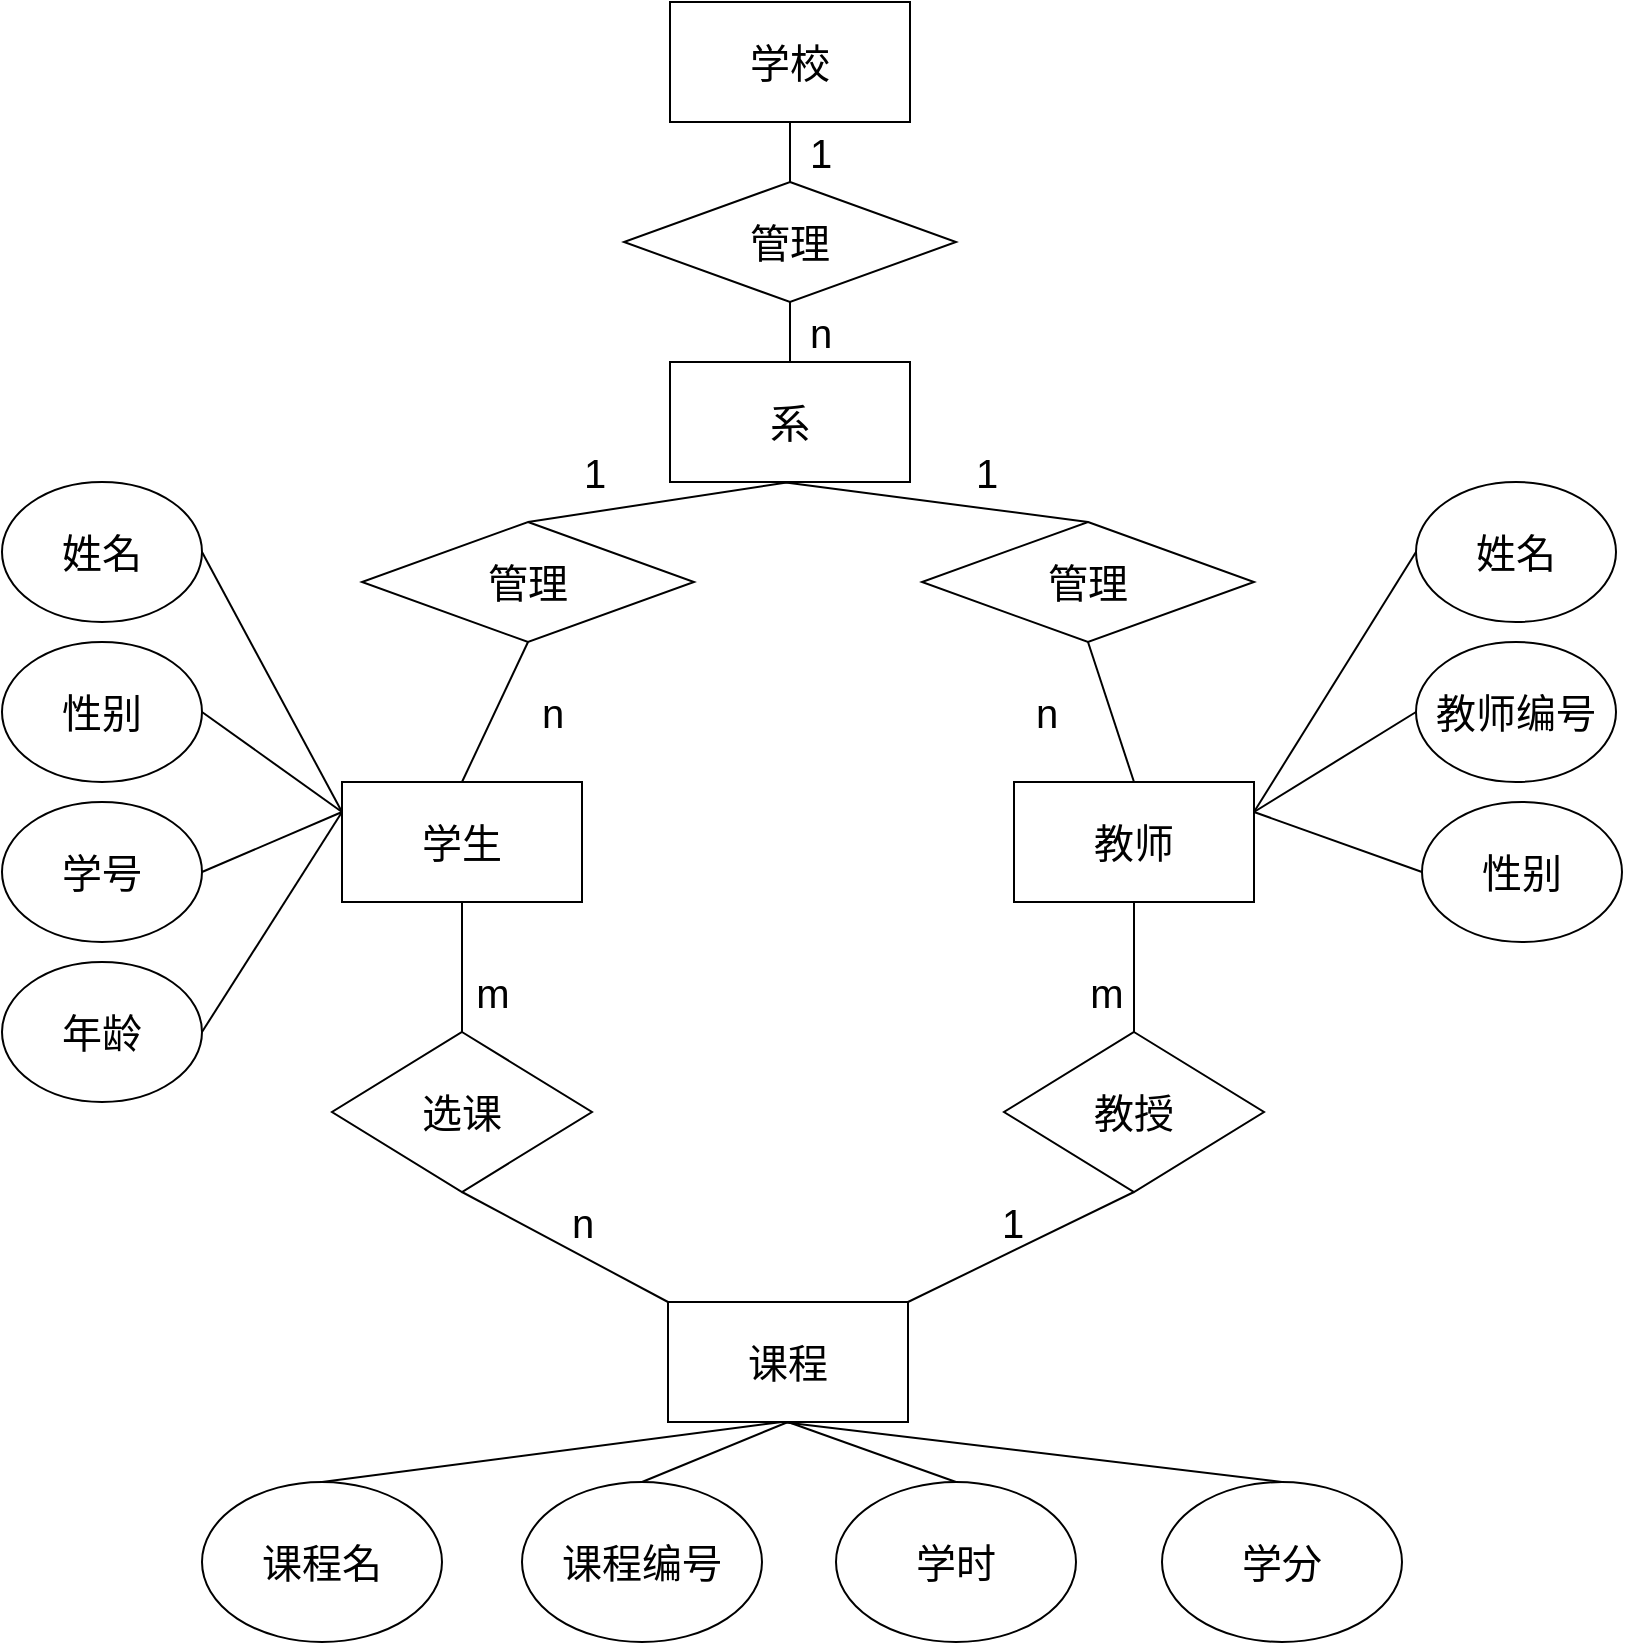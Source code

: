 <mxfile version="16.0.0" type="github"><diagram id="OpYGp7ETaqoPvzdDC9Zq" name="Page-1"><mxGraphModel dx="1483" dy="766" grid="1" gridSize="10" guides="1" tooltips="1" connect="1" arrows="1" fold="1" page="1" pageScale="1" pageWidth="827" pageHeight="1169" math="0" shadow="0"><root><mxCell id="0"/><mxCell id="1" parent="0"/><mxCell id="kh_NFyaxqY6wScd9lxbq-1" value="&lt;font style=&quot;font-size: 20px&quot;&gt;&lt;font style=&quot;font-size: 20px&quot;&gt;学校&lt;/font&gt;&lt;br&gt;&lt;/font&gt;" style="rounded=0;whiteSpace=wrap;html=1;" vertex="1" parent="1"><mxGeometry x="354" y="30" width="120" height="60" as="geometry"/></mxCell><mxCell id="kh_NFyaxqY6wScd9lxbq-3" value="管理" style="rhombus;whiteSpace=wrap;html=1;fontSize=20;" vertex="1" parent="1"><mxGeometry x="331" y="120" width="166" height="60" as="geometry"/></mxCell><mxCell id="kh_NFyaxqY6wScd9lxbq-6" value="1" style="text;html=1;align=center;verticalAlign=middle;resizable=0;points=[];autosize=1;strokeColor=none;fillColor=none;fontSize=20;" vertex="1" parent="1"><mxGeometry x="414" y="90" width="30" height="30" as="geometry"/></mxCell><mxCell id="kh_NFyaxqY6wScd9lxbq-9" value="系" style="rounded=0;whiteSpace=wrap;html=1;fontSize=20;" vertex="1" parent="1"><mxGeometry x="354" y="210" width="120" height="60" as="geometry"/></mxCell><mxCell id="kh_NFyaxqY6wScd9lxbq-10" value="n" style="text;html=1;align=center;verticalAlign=middle;resizable=0;points=[];autosize=1;strokeColor=none;fillColor=none;fontSize=20;" vertex="1" parent="1"><mxGeometry x="414" y="180" width="30" height="30" as="geometry"/></mxCell><mxCell id="kh_NFyaxqY6wScd9lxbq-12" value="年龄" style="ellipse;whiteSpace=wrap;html=1;fontSize=20;" vertex="1" parent="1"><mxGeometry x="20" y="510" width="100" height="70" as="geometry"/></mxCell><mxCell id="kh_NFyaxqY6wScd9lxbq-13" value="学号" style="ellipse;whiteSpace=wrap;html=1;fontSize=20;" vertex="1" parent="1"><mxGeometry x="20" y="430" width="100" height="70" as="geometry"/></mxCell><mxCell id="kh_NFyaxqY6wScd9lxbq-14" value="性别" style="ellipse;whiteSpace=wrap;html=1;fontSize=20;" vertex="1" parent="1"><mxGeometry x="20" y="350" width="100" height="70" as="geometry"/></mxCell><mxCell id="kh_NFyaxqY6wScd9lxbq-15" value="姓名" style="ellipse;whiteSpace=wrap;html=1;fontSize=20;" vertex="1" parent="1"><mxGeometry x="20" y="270" width="100" height="70" as="geometry"/></mxCell><mxCell id="kh_NFyaxqY6wScd9lxbq-16" value="学生" style="rounded=0;whiteSpace=wrap;html=1;fontSize=20;" vertex="1" parent="1"><mxGeometry x="190" y="420" width="120" height="60" as="geometry"/></mxCell><mxCell id="kh_NFyaxqY6wScd9lxbq-17" value="" style="endArrow=none;html=1;rounded=0;fontSize=20;entryX=1;entryY=0.5;entryDx=0;entryDy=0;exitX=0;exitY=0.25;exitDx=0;exitDy=0;" edge="1" parent="1" source="kh_NFyaxqY6wScd9lxbq-16" target="kh_NFyaxqY6wScd9lxbq-15"><mxGeometry width="50" height="50" relative="1" as="geometry"><mxPoint x="100" y="370" as="sourcePoint"/><mxPoint x="150" y="320" as="targetPoint"/><Array as="points"/></mxGeometry></mxCell><mxCell id="kh_NFyaxqY6wScd9lxbq-18" value="" style="endArrow=none;html=1;rounded=0;fontSize=20;exitX=1;exitY=0.5;exitDx=0;exitDy=0;entryX=0;entryY=0.25;entryDx=0;entryDy=0;" edge="1" parent="1" source="kh_NFyaxqY6wScd9lxbq-14" target="kh_NFyaxqY6wScd9lxbq-16"><mxGeometry width="50" height="50" relative="1" as="geometry"><mxPoint x="100" y="370" as="sourcePoint"/><mxPoint x="200" y="340" as="targetPoint"/></mxGeometry></mxCell><mxCell id="kh_NFyaxqY6wScd9lxbq-19" value="" style="endArrow=none;html=1;rounded=0;fontSize=20;entryX=0;entryY=0.25;entryDx=0;entryDy=0;exitX=1;exitY=0.5;exitDx=0;exitDy=0;" edge="1" parent="1" source="kh_NFyaxqY6wScd9lxbq-13" target="kh_NFyaxqY6wScd9lxbq-16"><mxGeometry width="50" height="50" relative="1" as="geometry"><mxPoint x="100" y="370" as="sourcePoint"/><mxPoint x="150" y="320" as="targetPoint"/></mxGeometry></mxCell><mxCell id="kh_NFyaxqY6wScd9lxbq-20" value="" style="endArrow=none;html=1;rounded=0;fontSize=20;entryX=0;entryY=0.25;entryDx=0;entryDy=0;exitX=1;exitY=0.5;exitDx=0;exitDy=0;" edge="1" parent="1" source="kh_NFyaxqY6wScd9lxbq-12" target="kh_NFyaxqY6wScd9lxbq-16"><mxGeometry width="50" height="50" relative="1" as="geometry"><mxPoint x="100" y="470" as="sourcePoint"/><mxPoint x="150" y="420" as="targetPoint"/></mxGeometry></mxCell><mxCell id="kh_NFyaxqY6wScd9lxbq-22" value="管理" style="rhombus;whiteSpace=wrap;html=1;fontSize=20;" vertex="1" parent="1"><mxGeometry x="200" y="290" width="166" height="60" as="geometry"/></mxCell><mxCell id="kh_NFyaxqY6wScd9lxbq-23" value="管理" style="rhombus;whiteSpace=wrap;html=1;fontSize=20;" vertex="1" parent="1"><mxGeometry x="480" y="290" width="166" height="60" as="geometry"/></mxCell><mxCell id="kh_NFyaxqY6wScd9lxbq-25" value="姓名" style="ellipse;whiteSpace=wrap;html=1;fontSize=20;" vertex="1" parent="1"><mxGeometry x="727" y="270" width="100" height="70" as="geometry"/></mxCell><mxCell id="kh_NFyaxqY6wScd9lxbq-27" value="" style="endArrow=none;html=1;rounded=0;fontSize=20;entryX=0.5;entryY=1;entryDx=0;entryDy=0;exitX=0.5;exitY=0;exitDx=0;exitDy=0;" edge="1" parent="1" source="kh_NFyaxqY6wScd9lxbq-22" target="kh_NFyaxqY6wScd9lxbq-9"><mxGeometry width="50" height="50" relative="1" as="geometry"><mxPoint x="340" y="400" as="sourcePoint"/><mxPoint x="390" y="350" as="targetPoint"/></mxGeometry></mxCell><mxCell id="kh_NFyaxqY6wScd9lxbq-28" value="" style="endArrow=none;html=1;rounded=0;fontSize=20;exitX=0.5;exitY=0;exitDx=0;exitDy=0;" edge="1" parent="1" source="kh_NFyaxqY6wScd9lxbq-23"><mxGeometry width="50" height="50" relative="1" as="geometry"><mxPoint x="340" y="400" as="sourcePoint"/><mxPoint x="410" y="270" as="targetPoint"/></mxGeometry></mxCell><mxCell id="kh_NFyaxqY6wScd9lxbq-33" value="" style="endArrow=none;html=1;rounded=0;fontSize=20;entryX=0.5;entryY=1;entryDx=0;entryDy=0;exitX=0.5;exitY=0;exitDx=0;exitDy=0;" edge="1" parent="1" source="kh_NFyaxqY6wScd9lxbq-3" target="kh_NFyaxqY6wScd9lxbq-1"><mxGeometry width="50" height="50" relative="1" as="geometry"><mxPoint x="340" y="300" as="sourcePoint"/><mxPoint x="390" y="250" as="targetPoint"/></mxGeometry></mxCell><mxCell id="kh_NFyaxqY6wScd9lxbq-34" value="" style="endArrow=none;html=1;rounded=0;fontSize=20;entryX=0.5;entryY=1;entryDx=0;entryDy=0;exitX=0.5;exitY=0;exitDx=0;exitDy=0;" edge="1" parent="1" source="kh_NFyaxqY6wScd9lxbq-9" target="kh_NFyaxqY6wScd9lxbq-3"><mxGeometry width="50" height="50" relative="1" as="geometry"><mxPoint x="340" y="300" as="sourcePoint"/><mxPoint x="390" y="250" as="targetPoint"/></mxGeometry></mxCell><mxCell id="kh_NFyaxqY6wScd9lxbq-35" value="1" style="text;html=1;align=center;verticalAlign=middle;resizable=0;points=[];autosize=1;strokeColor=none;fillColor=none;fontSize=20;" vertex="1" parent="1"><mxGeometry x="301" y="250" width="30" height="30" as="geometry"/></mxCell><mxCell id="kh_NFyaxqY6wScd9lxbq-36" value="1" style="text;html=1;align=center;verticalAlign=middle;resizable=0;points=[];autosize=1;strokeColor=none;fillColor=none;fontSize=20;" vertex="1" parent="1"><mxGeometry x="497" y="250" width="30" height="30" as="geometry"/></mxCell><mxCell id="kh_NFyaxqY6wScd9lxbq-37" value="" style="endArrow=none;html=1;rounded=0;fontSize=20;entryX=0.5;entryY=1;entryDx=0;entryDy=0;exitX=0.5;exitY=0;exitDx=0;exitDy=0;" edge="1" parent="1" source="kh_NFyaxqY6wScd9lxbq-39" target="kh_NFyaxqY6wScd9lxbq-23"><mxGeometry width="50" height="50" relative="1" as="geometry"><mxPoint x="590" y="410" as="sourcePoint"/><mxPoint x="390" y="300" as="targetPoint"/></mxGeometry></mxCell><mxCell id="kh_NFyaxqY6wScd9lxbq-38" value="" style="endArrow=none;html=1;rounded=0;fontSize=20;entryX=0.5;entryY=1;entryDx=0;entryDy=0;exitX=0.5;exitY=0;exitDx=0;exitDy=0;" edge="1" parent="1" source="kh_NFyaxqY6wScd9lxbq-16" target="kh_NFyaxqY6wScd9lxbq-22"><mxGeometry width="50" height="50" relative="1" as="geometry"><mxPoint x="340" y="350" as="sourcePoint"/><mxPoint x="390" y="300" as="targetPoint"/><Array as="points"/></mxGeometry></mxCell><mxCell id="kh_NFyaxqY6wScd9lxbq-39" value="教师" style="rounded=0;whiteSpace=wrap;html=1;fontSize=20;" vertex="1" parent="1"><mxGeometry x="526" y="420" width="120" height="60" as="geometry"/></mxCell><mxCell id="kh_NFyaxqY6wScd9lxbq-45" value="教师编号" style="ellipse;whiteSpace=wrap;html=1;fontSize=20;" vertex="1" parent="1"><mxGeometry x="727" y="350" width="100" height="70" as="geometry"/></mxCell><mxCell id="kh_NFyaxqY6wScd9lxbq-46" value="&lt;div&gt;性别&lt;/div&gt;" style="ellipse;whiteSpace=wrap;html=1;fontSize=20;" vertex="1" parent="1"><mxGeometry x="730" y="430" width="100" height="70" as="geometry"/></mxCell><mxCell id="kh_NFyaxqY6wScd9lxbq-48" value="" style="endArrow=none;html=1;rounded=0;fontSize=20;entryX=0;entryY=0.5;entryDx=0;entryDy=0;exitX=1;exitY=0.25;exitDx=0;exitDy=0;" edge="1" parent="1" source="kh_NFyaxqY6wScd9lxbq-39" target="kh_NFyaxqY6wScd9lxbq-46"><mxGeometry width="50" height="50" relative="1" as="geometry"><mxPoint x="500" y="410" as="sourcePoint"/><mxPoint x="550" y="360" as="targetPoint"/><Array as="points"/></mxGeometry></mxCell><mxCell id="kh_NFyaxqY6wScd9lxbq-49" value="" style="endArrow=none;html=1;rounded=0;fontSize=20;entryX=0;entryY=0.5;entryDx=0;entryDy=0;exitX=1;exitY=0.25;exitDx=0;exitDy=0;" edge="1" parent="1" source="kh_NFyaxqY6wScd9lxbq-39" target="kh_NFyaxqY6wScd9lxbq-45"><mxGeometry width="50" height="50" relative="1" as="geometry"><mxPoint x="660" y="450" as="sourcePoint"/><mxPoint x="710" y="400" as="targetPoint"/></mxGeometry></mxCell><mxCell id="kh_NFyaxqY6wScd9lxbq-50" value="" style="endArrow=none;html=1;rounded=0;fontSize=20;entryX=0;entryY=0.5;entryDx=0;entryDy=0;exitX=1;exitY=0.25;exitDx=0;exitDy=0;" edge="1" parent="1" source="kh_NFyaxqY6wScd9lxbq-39" target="kh_NFyaxqY6wScd9lxbq-25"><mxGeometry width="50" height="50" relative="1" as="geometry"><mxPoint x="500" y="410" as="sourcePoint"/><mxPoint x="550" y="360" as="targetPoint"/></mxGeometry></mxCell><mxCell id="kh_NFyaxqY6wScd9lxbq-51" value="&lt;div&gt;n&lt;/div&gt;" style="text;html=1;align=center;verticalAlign=middle;resizable=0;points=[];autosize=1;strokeColor=none;fillColor=none;fontSize=20;" vertex="1" parent="1"><mxGeometry x="280" y="370" width="30" height="30" as="geometry"/></mxCell><mxCell id="kh_NFyaxqY6wScd9lxbq-52" value="&lt;div&gt;n&lt;/div&gt;" style="text;html=1;align=center;verticalAlign=middle;resizable=0;points=[];autosize=1;strokeColor=none;fillColor=none;fontSize=20;" vertex="1" parent="1"><mxGeometry x="527" y="370" width="30" height="30" as="geometry"/></mxCell><mxCell id="kh_NFyaxqY6wScd9lxbq-60" value="" style="endArrow=none;html=1;rounded=0;fontSize=20;entryX=0.5;entryY=1;entryDx=0;entryDy=0;exitX=0.5;exitY=0;exitDx=0;exitDy=0;" edge="1" parent="1" source="kh_NFyaxqY6wScd9lxbq-61" target="kh_NFyaxqY6wScd9lxbq-39"><mxGeometry width="50" height="50" relative="1" as="geometry"><mxPoint x="560" y="550" as="sourcePoint"/><mxPoint x="530" y="470" as="targetPoint"/></mxGeometry></mxCell><mxCell id="kh_NFyaxqY6wScd9lxbq-61" value="教授" style="rhombus;whiteSpace=wrap;html=1;fontSize=20;" vertex="1" parent="1"><mxGeometry x="521" y="545" width="130" height="80" as="geometry"/></mxCell><mxCell id="kh_NFyaxqY6wScd9lxbq-62" value="选课" style="rhombus;whiteSpace=wrap;html=1;fontSize=20;" vertex="1" parent="1"><mxGeometry x="185" y="545" width="130" height="80" as="geometry"/></mxCell><mxCell id="kh_NFyaxqY6wScd9lxbq-63" value="" style="endArrow=none;html=1;rounded=0;fontSize=20;exitX=0.5;exitY=0;exitDx=0;exitDy=0;entryX=0.5;entryY=1;entryDx=0;entryDy=0;" edge="1" parent="1" source="kh_NFyaxqY6wScd9lxbq-62" target="kh_NFyaxqY6wScd9lxbq-16"><mxGeometry width="50" height="50" relative="1" as="geometry"><mxPoint x="480" y="520" as="sourcePoint"/><mxPoint x="530" y="470" as="targetPoint"/></mxGeometry></mxCell><mxCell id="kh_NFyaxqY6wScd9lxbq-64" value="m" style="text;html=1;align=center;verticalAlign=middle;resizable=0;points=[];autosize=1;strokeColor=none;fillColor=none;fontSize=20;" vertex="1" parent="1"><mxGeometry x="250" y="510" width="30" height="30" as="geometry"/></mxCell><mxCell id="kh_NFyaxqY6wScd9lxbq-65" value="m" style="text;html=1;align=center;verticalAlign=middle;resizable=0;points=[];autosize=1;strokeColor=none;fillColor=none;fontSize=20;" vertex="1" parent="1"><mxGeometry x="557" y="510" width="30" height="30" as="geometry"/></mxCell><mxCell id="kh_NFyaxqY6wScd9lxbq-66" value="课程" style="rounded=0;whiteSpace=wrap;html=1;fontSize=20;" vertex="1" parent="1"><mxGeometry x="353" y="680" width="120" height="60" as="geometry"/></mxCell><mxCell id="kh_NFyaxqY6wScd9lxbq-67" value="" style="endArrow=none;html=1;rounded=0;fontSize=20;exitX=1;exitY=0;exitDx=0;exitDy=0;entryX=0.5;entryY=1;entryDx=0;entryDy=0;" edge="1" parent="1" source="kh_NFyaxqY6wScd9lxbq-66" target="kh_NFyaxqY6wScd9lxbq-61"><mxGeometry width="50" height="50" relative="1" as="geometry"><mxPoint x="480" y="490" as="sourcePoint"/><mxPoint x="530" y="440" as="targetPoint"/></mxGeometry></mxCell><mxCell id="kh_NFyaxqY6wScd9lxbq-68" value="1" style="text;html=1;align=center;verticalAlign=middle;resizable=0;points=[];autosize=1;strokeColor=none;fillColor=none;fontSize=20;" vertex="1" parent="1"><mxGeometry x="510" y="625" width="30" height="30" as="geometry"/></mxCell><mxCell id="kh_NFyaxqY6wScd9lxbq-69" value="" style="endArrow=none;html=1;rounded=0;fontSize=20;exitX=0.5;exitY=1;exitDx=0;exitDy=0;entryX=0;entryY=0;entryDx=0;entryDy=0;" edge="1" parent="1" source="kh_NFyaxqY6wScd9lxbq-62" target="kh_NFyaxqY6wScd9lxbq-66"><mxGeometry width="50" height="50" relative="1" as="geometry"><mxPoint x="480" y="490" as="sourcePoint"/><mxPoint x="530" y="440" as="targetPoint"/></mxGeometry></mxCell><mxCell id="kh_NFyaxqY6wScd9lxbq-70" value="n" style="text;html=1;align=center;verticalAlign=middle;resizable=0;points=[];autosize=1;strokeColor=none;fillColor=none;fontSize=20;" vertex="1" parent="1"><mxGeometry x="295" y="625" width="30" height="30" as="geometry"/></mxCell><mxCell id="kh_NFyaxqY6wScd9lxbq-72" value="学分" style="ellipse;whiteSpace=wrap;html=1;fontSize=20;" vertex="1" parent="1"><mxGeometry x="600" y="770" width="120" height="80" as="geometry"/></mxCell><mxCell id="kh_NFyaxqY6wScd9lxbq-73" value="学时" style="ellipse;whiteSpace=wrap;html=1;fontSize=20;" vertex="1" parent="1"><mxGeometry x="437" y="770" width="120" height="80" as="geometry"/></mxCell><mxCell id="kh_NFyaxqY6wScd9lxbq-74" value="课程编号" style="ellipse;whiteSpace=wrap;html=1;fontSize=20;" vertex="1" parent="1"><mxGeometry x="280" y="770" width="120" height="80" as="geometry"/></mxCell><mxCell id="kh_NFyaxqY6wScd9lxbq-75" value="课程名" style="ellipse;whiteSpace=wrap;html=1;fontSize=20;" vertex="1" parent="1"><mxGeometry x="120" y="770" width="120" height="80" as="geometry"/></mxCell><mxCell id="kh_NFyaxqY6wScd9lxbq-76" value="" style="endArrow=none;html=1;rounded=0;fontSize=20;entryX=0.5;entryY=0;entryDx=0;entryDy=0;" edge="1" parent="1" target="kh_NFyaxqY6wScd9lxbq-72"><mxGeometry width="50" height="50" relative="1" as="geometry"><mxPoint x="410" y="740" as="sourcePoint"/><mxPoint x="530" y="530" as="targetPoint"/></mxGeometry></mxCell><mxCell id="kh_NFyaxqY6wScd9lxbq-77" value="" style="endArrow=none;html=1;rounded=0;fontSize=20;entryX=0.5;entryY=1;entryDx=0;entryDy=0;exitX=0.5;exitY=0;exitDx=0;exitDy=0;" edge="1" parent="1" source="kh_NFyaxqY6wScd9lxbq-73" target="kh_NFyaxqY6wScd9lxbq-66"><mxGeometry width="50" height="50" relative="1" as="geometry"><mxPoint x="480" y="580" as="sourcePoint"/><mxPoint x="530" y="530" as="targetPoint"/></mxGeometry></mxCell><mxCell id="kh_NFyaxqY6wScd9lxbq-78" value="" style="endArrow=none;html=1;rounded=0;fontSize=20;exitX=0.5;exitY=0;exitDx=0;exitDy=0;entryX=0.5;entryY=1;entryDx=0;entryDy=0;" edge="1" parent="1" source="kh_NFyaxqY6wScd9lxbq-74" target="kh_NFyaxqY6wScd9lxbq-66"><mxGeometry width="50" height="50" relative="1" as="geometry"><mxPoint x="480" y="580" as="sourcePoint"/><mxPoint x="530" y="530" as="targetPoint"/></mxGeometry></mxCell><mxCell id="kh_NFyaxqY6wScd9lxbq-79" value="" style="endArrow=none;html=1;rounded=0;fontSize=20;exitX=0.5;exitY=0;exitDx=0;exitDy=0;" edge="1" parent="1" source="kh_NFyaxqY6wScd9lxbq-75"><mxGeometry width="50" height="50" relative="1" as="geometry"><mxPoint x="480" y="580" as="sourcePoint"/><mxPoint x="410" y="740" as="targetPoint"/></mxGeometry></mxCell></root></mxGraphModel></diagram></mxfile>